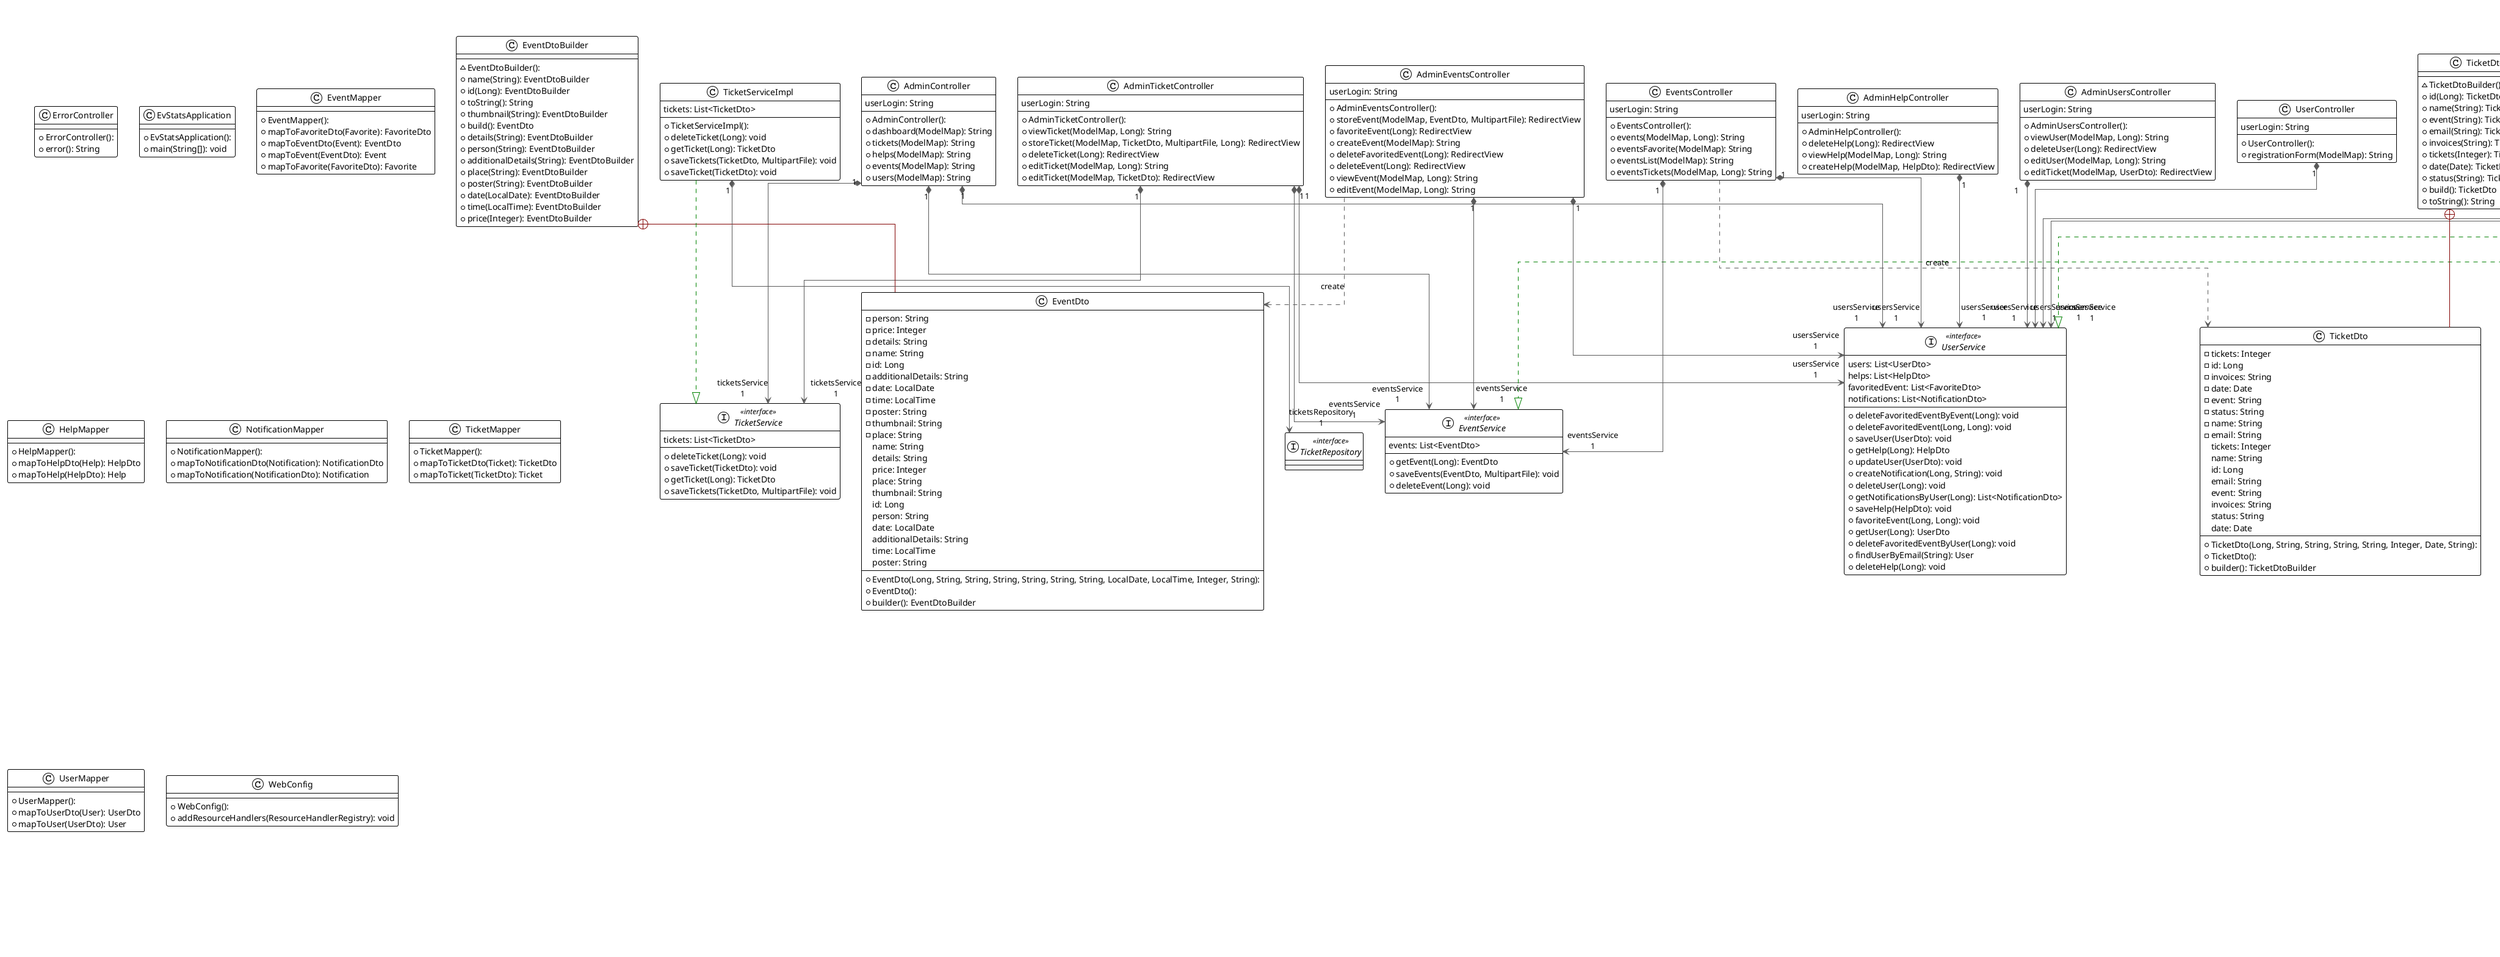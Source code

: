 @startuml

!theme plain
top to bottom direction
skinparam linetype ortho

class AdminController {
  + AdminController(): 
  + dashboard(ModelMap): String
  + tickets(ModelMap): String
  + helps(ModelMap): String
  + events(ModelMap): String
  + users(ModelMap): String
   userLogin: String
}
class AdminEventsController {
  + AdminEventsController(): 
  + storeEvent(ModelMap, EventDto, MultipartFile): RedirectView
  + favoriteEvent(Long): RedirectView
  + createEvent(ModelMap): String
  + deleteFavoritedEvent(Long): RedirectView
  + deleteEvent(Long): RedirectView
  + viewEvent(ModelMap, Long): String
  + editEvent(ModelMap, Long): String
   userLogin: String
}
class AdminHelpController {
  + AdminHelpController(): 
  + deleteHelp(Long): RedirectView
  + viewHelp(ModelMap, Long): String
  + createHelp(ModelMap, HelpDto): RedirectView
   userLogin: String
}
class AdminTicketController {
  + AdminTicketController(): 
  + viewTicket(ModelMap, Long): String
  + storeTicket(ModelMap, TicketDto, MultipartFile, Long): RedirectView
  + deleteTicket(Long): RedirectView
  + editTicket(ModelMap, Long): String
  + editTicket(ModelMap, TicketDto): RedirectView
   userLogin: String
}
class AdminUsersController {
  + AdminUsersController(): 
  + viewUser(ModelMap, Long): String
  + deleteUser(Long): RedirectView
  + editUser(ModelMap, Long): String
  + editTicket(ModelMap, UserDto): RedirectView
   userLogin: String
}
class CustomAuthenticationSuccessHandler {
  + CustomAuthenticationSuccessHandler(): 
  + onAuthenticationSuccess(HttpServletRequest, HttpServletResponse, Authentication): void
}
class CustomUserDetailsService {
  + CustomUserDetailsService(): 
  + loadUserByUsername(String): UserDetails
}
class ErrorController {
  + ErrorController(): 
  + error(): String
}
class EvStatsApplication {
  + EvStatsApplication(): 
  + main(String[]): void
}
class Event {
  + Event(Long, String, String, String, String, String, String, LocalDate, LocalTime, Integer, String): 
  + Event(): 
  - details: String
  - date: LocalDate
  - additionalDetails: String
  - thumbnail: String
  - person: String
  - time: LocalTime
  - price: Integer
  - place: String
  - poster: String
  - name: String
  - id: Long
  + builder(): EventBuilder
   name: String
   details: String
   price: Integer
   place: String
   thumbnail: String
   id: Long
   person: String
   date: LocalDate
   additionalDetails: String
   time: LocalTime
   poster: String
}
class EventBuilder {
  ~ EventBuilder(): 
  + name(String): EventBuilder
  + id(Long): EventBuilder
  + thumbnail(String): EventBuilder
  + details(String): EventBuilder
  + person(String): EventBuilder
  + additionalDetails(String): EventBuilder
  + place(String): EventBuilder
  + date(LocalDate): EventBuilder
  + poster(String): EventBuilder
  + toString(): String
  + time(LocalTime): EventBuilder
  + price(Integer): EventBuilder
  + build(): Event
}
class EventDto {
  + EventDto(Long, String, String, String, String, String, String, LocalDate, LocalTime, Integer, String): 
  + EventDto(): 
  - person: String
  - price: Integer
  - details: String
  - name: String
  - id: Long
  - additionalDetails: String
  - date: LocalDate
  - time: LocalTime
  - poster: String
  - thumbnail: String
  - place: String
  + builder(): EventDtoBuilder
   name: String
   details: String
   price: Integer
   place: String
   thumbnail: String
   id: Long
   person: String
   date: LocalDate
   additionalDetails: String
   time: LocalTime
   poster: String
}
class EventDtoBuilder {
  ~ EventDtoBuilder(): 
  + name(String): EventDtoBuilder
  + id(Long): EventDtoBuilder
  + toString(): String
  + thumbnail(String): EventDtoBuilder
  + build(): EventDto
  + details(String): EventDtoBuilder
  + person(String): EventDtoBuilder
  + additionalDetails(String): EventDtoBuilder
  + place(String): EventDtoBuilder
  + poster(String): EventDtoBuilder
  + date(LocalDate): EventDtoBuilder
  + time(LocalTime): EventDtoBuilder
  + price(Integer): EventDtoBuilder
}
class EventMapper {
  + EventMapper(): 
  + mapToFavoriteDto(Favorite): FavoriteDto
  + mapToEventDto(Event): EventDto
  + mapToEvent(EventDto): Event
  + mapToFavorite(FavoriteDto): Favorite
}
interface EventRepository << interface >>
interface EventService << interface >> {
  + getEvent(Long): EventDto
  + saveEvents(EventDto, MultipartFile): void
  + deleteEvent(Long): void
   events: List<EventDto>
}
class EventServiceImpl {
  + EventServiceImpl(): 
  + getEvent(Long): EventDto
  + deleteEvent(Long): void
  + saveEvents(EventDto, MultipartFile): void
   events: List<EventDto>
}
class EventsController {
  + EventsController(): 
  + events(ModelMap, Long): String
  + eventsFavorite(ModelMap): String
  + eventsList(ModelMap): String
  + eventsTickets(ModelMap, Long): String
   userLogin: String
}
class Favorite {
  + Favorite(Long, Long, Long): 
  + Favorite(): 
  - id: Long
  - userId: Long
  - eventId: Long
  + builder(): FavoriteBuilder
   eventId: Long
   id: Long
   userId: Long
}
class FavoriteBuilder {
  ~ FavoriteBuilder(): 
  + id(Long): FavoriteBuilder
  + userId(Long): FavoriteBuilder
  + eventId(Long): FavoriteBuilder
  + build(): Favorite
  + toString(): String
}
class FavoriteDto {
  + FavoriteDto(Long, Long, Long): 
  + FavoriteDto(): 
  - id: Long
  - userId: Long
  - eventId: Long
  + builder(): FavoriteDtoBuilder
   eventId: Long
   id: Long
   userId: Long
}
class FavoriteDtoBuilder {
  ~ FavoriteDtoBuilder(): 
  + id(Long): FavoriteDtoBuilder
  + userId(Long): FavoriteDtoBuilder
  + eventId(Long): FavoriteDtoBuilder
  + build(): FavoriteDto
  + toString(): String
}
interface FavoriteRepository << interface >> {
  + deleteFavoriteByUserId(Long): Favorite
  + findByUserIdAndEventId(Long, Long): Favorite
  + deleteFavoriteByEventId(Long): Favorite
}
class Help {
  + Help(Long, String, String, String, Date): 
  + Help(): 
  - message: String
  - name: String
  - date: Date
  - email: String
  - id: Long
  + builder(): HelpBuilder
   name: String
   id: Long
   email: String
   message: String
   date: Date
}
class HelpBuilder {
  ~ HelpBuilder(): 
  + id(Long): HelpBuilder
  + name(String): HelpBuilder
  + email(String): HelpBuilder
  + message(String): HelpBuilder
  + date(Date): HelpBuilder
  + build(): Help
  + toString(): String
}
class HelpDto {
  + HelpDto(Long, String, String, String, Date): 
  + HelpDto(): 
  - id: Long
  - email: String
  - date: Date
  - name: String
  - message: String
  + builder(): HelpDtoBuilder
   name: String
   id: Long
   email: String
   message: String
   date: Date
}
class HelpDtoBuilder {
  ~ HelpDtoBuilder(): 
  + id(Long): HelpDtoBuilder
  + name(String): HelpDtoBuilder
  + email(String): HelpDtoBuilder
  + message(String): HelpDtoBuilder
  + date(Date): HelpDtoBuilder
  + build(): HelpDto
  + toString(): String
}
class HelpMapper {
  + HelpMapper(): 
  + mapToHelpDto(Help): HelpDto
  + mapToHelp(HelpDto): Help
}
interface HelpRepository << interface >>
class LandingController {
  + LandingController(): 
  + home(ModelMap): String
  + events(ModelMap): String
  + bantuan(ModelMap): String
  + komunitas(ModelMap): String
   userLogin: String
}
class LoginController {
  + LoginController(): 
  + signup(ModelMap): String
  + registration(ModelMap, UserDto, BindingResult): String
  + index(ModelMap): String
  + error(): String
   userLogin: String
}
class Notification {
  + Notification(Long, Long, String, Date): 
  + Notification(): 
  - id: Long
  - userId: Long
  - notifications: String
  - createdAt: Date
  + builder(): NotificationBuilder
   createdAt: Date
   userId: Long
   id: Long
   notifications: String
}
class NotificationBuilder {
  ~ NotificationBuilder(): 
  + id(Long): NotificationBuilder
  + userId(Long): NotificationBuilder
  + notifications(String): NotificationBuilder
  + createdAt(Date): NotificationBuilder
  + build(): Notification
  + toString(): String
}
class NotificationDto {
  + NotificationDto(Long, Long, String, Date): 
  + NotificationDto(): 
  - notifications: String
  - id: Long
  - userId: Long
  - createdAt: Date
  + builder(): NotificationDtoBuilder
   createdAt: Date
   userId: Long
   id: Long
   notifications: String
}
class NotificationDtoBuilder {
  ~ NotificationDtoBuilder(): 
  + id(Long): NotificationDtoBuilder
  + userId(Long): NotificationDtoBuilder
  + notifications(String): NotificationDtoBuilder
  + createdAt(Date): NotificationDtoBuilder
  + build(): NotificationDto
  + toString(): String
}
class NotificationMapper {
  + NotificationMapper(): 
  + mapToNotificationDto(Notification): NotificationDto
  + mapToNotification(NotificationDto): Notification
}
interface NotificationRepository << interface >>
class Role {
  + Role(Long, String, List<User>): 
  + Role(): 
  + Role(String): 
  - name: String
  - users: List<User>
  - id: Long
   name: String
   id: Long
   users: List<User>
}
interface RoleRepository << interface >> {
  + findByName(String): Role
}
interface Roles << interface >>
class SpringSecurityConfig {
  + SpringSecurityConfig(): 
  + customAuthenticationSuccessHandler(): CustomAuthenticationSuccessHandler
  + securityFilterChain(HttpSecurity): SecurityFilterChain
  + allowUrlEncodedSlashHttpFirewall(): HttpFirewall
  + passwordEncoder(): PasswordEncoder
}
class TbConstants {
  + TbConstants(): 
}
class Ticket {
  + Ticket(Long, String, String, String, String, Integer, Date, String): 
  + Ticket(): 
  - name: String
  - event: String
  - tickets: Integer
  - email: String
  - status: String
  - id: Long
  - invoices: String
  - date: Date
  + builder(): TicketBuilder
   tickets: Integer
   name: String
   id: Long
   email: String
   event: String
   invoices: String
   status: String
   date: Date
}
class TicketBuilder {
  ~ TicketBuilder(): 
  + id(Long): TicketBuilder
  + name(String): TicketBuilder
  + event(String): TicketBuilder
  + email(String): TicketBuilder
  + invoices(String): TicketBuilder
  + tickets(Integer): TicketBuilder
  + date(Date): TicketBuilder
  + status(String): TicketBuilder
  + build(): Ticket
  + toString(): String
}
class TicketDto {
  + TicketDto(Long, String, String, String, String, Integer, Date, String): 
  + TicketDto(): 
  - tickets: Integer
  - id: Long
  - invoices: String
  - date: Date
  - event: String
  - status: String
  - name: String
  - email: String
  + builder(): TicketDtoBuilder
   tickets: Integer
   name: String
   id: Long
   email: String
   event: String
   invoices: String
   status: String
   date: Date
}
class TicketDtoBuilder {
  ~ TicketDtoBuilder(): 
  + id(Long): TicketDtoBuilder
  + name(String): TicketDtoBuilder
  + event(String): TicketDtoBuilder
  + email(String): TicketDtoBuilder
  + invoices(String): TicketDtoBuilder
  + tickets(Integer): TicketDtoBuilder
  + date(Date): TicketDtoBuilder
  + status(String): TicketDtoBuilder
  + build(): TicketDto
  + toString(): String
}
class TicketMapper {
  + TicketMapper(): 
  + mapToTicketDto(Ticket): TicketDto
  + mapToTicket(TicketDto): Ticket
}
interface TicketRepository << interface >>
interface TicketService << interface >> {
  + deleteTicket(Long): void
  + saveTicket(TicketDto): void
  + getTicket(Long): TicketDto
  + saveTickets(TicketDto, MultipartFile): void
   tickets: List<TicketDto>
}
class TicketServiceImpl {
  + TicketServiceImpl(): 
  + deleteTicket(Long): void
  + getTicket(Long): TicketDto
  + saveTickets(TicketDto, MultipartFile): void
  + saveTicket(TicketDto): void
   tickets: List<TicketDto>
}
class User {
  + User(Long, String, String, String, String, String, Integer, Date, Date, List<Role>): 
  + User(): 
  + User(String, String, String, String, String, Integer, List<Role>): 
  - updatedAt: Date
  - umur: Integer
  - provinsi: String
  - username: String
  - email: String
  - id: Long
  - pekerjaan: String
  - createdAt: Date
  - roles: List<Role>
  - password: String
  + builder(): UserBuilder
   createdAt: Date
   pekerjaan: String
   password: String
   updatedAt: Date
   id: Long
   email: String
   provinsi: String
   roles: List<Role>
   username: String
   umur: Integer
}
class UserBuilder {
  ~ UserBuilder(): 
  + id(Long): UserBuilder
  + username(String): UserBuilder
  + email(String): UserBuilder
  + password(String): UserBuilder
  + provinsi(String): UserBuilder
  + pekerjaan(String): UserBuilder
  + umur(Integer): UserBuilder
  + createdAt(Date): UserBuilder
  + toString(): String
  + updatedAt(Date): UserBuilder
  + build(): User
  + roles(List<Role>): UserBuilder
}
class UserController {
  + UserController(): 
  + registrationForm(ModelMap): String
   userLogin: String
}
class UserDto {
  + UserDto(Long, String, String, String, String, String, Integer, Date, Date): 
  + UserDto(): 
  - username: String
  - pekerjaan: String
  - id: Long
  - password: String
  - provinsi: String
  - umur: Integer
  - email: String
  - updatedAt: Date
  - createdAt: Date
  + builder(): UserDtoBuilder
   createdAt: Date
   pekerjaan: String
   password: String
   updatedAt: Date
   id: Long
   email: String
   provinsi: String
   username: String
   umur: Integer
}
class UserDtoBuilder {
  ~ UserDtoBuilder(): 
  + umur(Integer): UserDtoBuilder
  + id(Long): UserDtoBuilder
  + username(String): UserDtoBuilder
  + email(String): UserDtoBuilder
  + password(String): UserDtoBuilder
  + provinsi(String): UserDtoBuilder
  + pekerjaan(String): UserDtoBuilder
  + createdAt(Date): UserDtoBuilder
  + toString(): String
  + updatedAt(Date): UserDtoBuilder
  + build(): UserDto
}
class UserMapper {
  + UserMapper(): 
  + mapToUserDto(User): UserDto
  + mapToUser(UserDto): User
}
interface UserRepository << interface >> {
  + findByEmail(String): User
  + findByUsername(String): User
}
interface UserService << interface >> {
  + deleteFavoritedEventByEvent(Long): void
  + deleteFavoritedEvent(Long, Long): void
  + saveUser(UserDto): void
  + getHelp(Long): HelpDto
  + updateUser(UserDto): void
  + createNotification(Long, String): void
  + deleteUser(Long): void
  + getNotificationsByUser(Long): List<NotificationDto>
  + saveHelp(HelpDto): void
  + favoriteEvent(Long, Long): void
  + getUser(Long): UserDto
  + deleteFavoritedEventByUser(Long): void
  + findUserByEmail(String): User
  + deleteHelp(Long): void
   users: List<UserDto>
   helps: List<HelpDto>
   favoritedEvent: List<FavoriteDto>
   notifications: List<NotificationDto>
}
class UserServiceImpl {
  + UserServiceImpl(): 
  + deleteFavoritedEventByEvent(Long): void
  + deleteFavoritedEventByUser(Long): void
  + favoriteEvent(Long, Long): void
  + createNotification(Long, String): void
  + updateUser(UserDto): void
  + findUserByEmail(String): User
  + deleteFavoritedEvent(Long, Long): void
  + saveUser(UserDto): void
  + saveHelp(HelpDto): void
  + deleteHelp(Long): void
  + getUser(Long): UserDto
  + deleteUser(Long): void
  + getNotificationsByUser(Long): List<NotificationDto>
  + getHelp(Long): HelpDto
   users: List<UserDto>
   helps: List<HelpDto>
   favoritedEvent: List<FavoriteDto>
   notifications: List<NotificationDto>
}
class WebConfig {
  + WebConfig(): 
  + addResourceHandlers(ResourceHandlerRegistry): void
}

AdminController                    "1" *-[#595959,plain]-> "eventsService\n1" EventService                       
AdminController                    "1" *-[#595959,plain]-> "ticketsService\n1" TicketService                      
AdminController                    "1" *-[#595959,plain]-> "usersService\n1" UserService                        
AdminEventsController               -[#595959,dashed]->  EventDto                           : "«create»"
AdminEventsController              "1" *-[#595959,plain]-> "eventsService\n1" EventService                       
AdminEventsController              "1" *-[#595959,plain]-> "usersService\n1" UserService                        
AdminHelpController                "1" *-[#595959,plain]-> "usersService\n1" UserService                        
AdminTicketController              "1" *-[#595959,plain]-> "eventsService\n1" EventService                       
AdminTicketController              "1" *-[#595959,plain]-> "ticketsService\n1" TicketService                      
AdminTicketController              "1" *-[#595959,plain]-> "usersService\n1" UserService                        
AdminUsersController               "1" *-[#595959,plain]-> "usersService\n1" UserService                        
CustomAuthenticationSuccessHandler  +-[#820000,plain]-  SpringSecurityConfig               
CustomUserDetailsService           "1" *-[#595959,plain]-> "userRepository\n1" UserRepository                     
EventBuilder                        +-[#820000,plain]-  Event                              
EventDtoBuilder                     +-[#820000,plain]-  EventDto                           
EventServiceImpl                   "1" *-[#595959,plain]-> "eventsRepository\n1" EventRepository                    
EventServiceImpl                    -[#008200,dashed]-^  EventService                       
EventsController                   "1" *-[#595959,plain]-> "eventsService\n1" EventService                       
EventsController                    -[#595959,dashed]->  TicketDto                          : "«create»"
EventsController                   "1" *-[#595959,plain]-> "usersService\n1" UserService                        
FavoriteBuilder                     +-[#820000,plain]-  Favorite                           
FavoriteDtoBuilder                  +-[#820000,plain]-  FavoriteDto                        
HelpBuilder                         +-[#820000,plain]-  Help                               
HelpDtoBuilder                      +-[#820000,plain]-  HelpDto                            
LandingController                   -[#595959,dashed]->  HelpDto                            : "«create»"
LandingController                  "1" *-[#595959,plain]-> "usersService\n1" UserService                        
LoginController                     -[#595959,dashed]->  UserDto                            : "«create»"
LoginController                    "1" *-[#595959,plain]-> "usersService\n1" UserService                        
NotificationBuilder                 +-[#820000,plain]-  Notification                       
NotificationDtoBuilder              +-[#820000,plain]-  NotificationDto                    
Role                               "1" *-[#595959,plain]-> "users\n*" User                               
Roles                               +-[#820000,plain]-  TbConstants                        
SpringSecurityConfig                -[#595959,dashed]->  CustomAuthenticationSuccessHandler : "«create»"
TicketBuilder                       +-[#820000,plain]-  Ticket                             
TicketDtoBuilder                    +-[#820000,plain]-  TicketDto                          
TicketServiceImpl                  "1" *-[#595959,plain]-> "ticketsRepository\n1" TicketRepository                   
TicketServiceImpl                   -[#008200,dashed]-^  TicketService                      
User                               "1" *-[#595959,plain]-> "roles\n*" Role                               
UserBuilder                         +-[#820000,plain]-  User                               
UserController                     "1" *-[#595959,plain]-> "usersService\n1" UserService                        
UserDtoBuilder                      +-[#820000,plain]-  UserDto                            
UserServiceImpl                     -[#595959,dashed]->  Favorite                           : "«create»"
UserServiceImpl                    "1" *-[#595959,plain]-> "favoriteRepository\n1" FavoriteRepository                 
UserServiceImpl                    "1" *-[#595959,plain]-> "helpsRepository\n1" HelpRepository                     
UserServiceImpl                     -[#595959,dashed]->  Notification                       : "«create»"
UserServiceImpl                     -[#595959,dashed]->  NotificationDto                    : "«create»"
UserServiceImpl                    "1" *-[#595959,plain]-> "notificationsRepository\n1" NotificationRepository             
UserServiceImpl                     -[#595959,dashed]->  Role                               : "«create»"
UserServiceImpl                    "1" *-[#595959,plain]-> "roleRepository\n1" RoleRepository                     
UserServiceImpl                     -[#595959,dashed]->  User                               : "«create»"
UserServiceImpl                    "1" *-[#595959,plain]-> "usersRepository\n1" UserRepository                     
UserServiceImpl                     -[#008200,dashed]-^  UserService                        
@enduml
